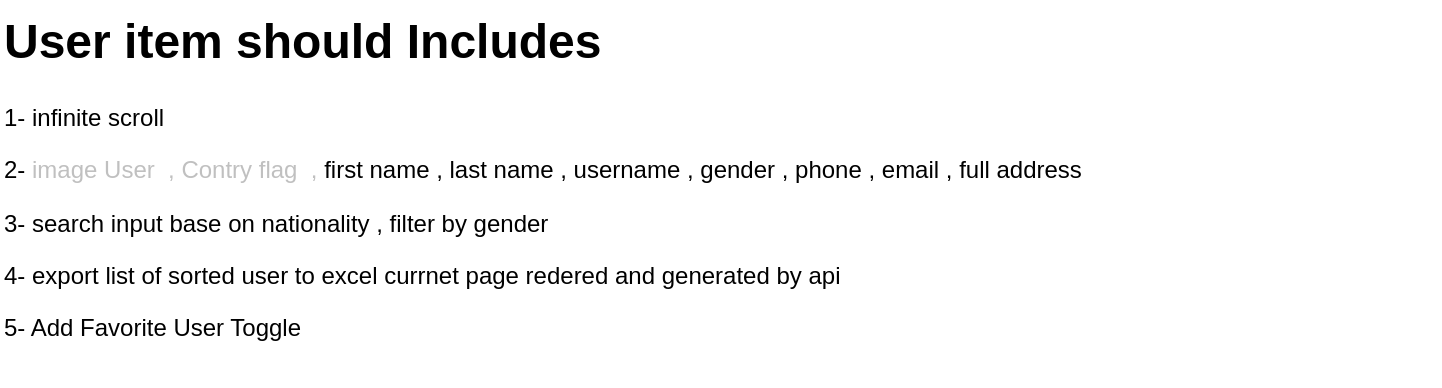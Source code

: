 <mxfile>
    <diagram id="ly_OZ7x1TZtxGnOOAobW" name="Page-1">
        <mxGraphModel dx="1332" dy="1594" grid="1" gridSize="10" guides="1" tooltips="1" connect="1" arrows="1" fold="1" page="1" pageScale="1" pageWidth="850" pageHeight="1100" math="0" shadow="0">
            <root>
                <mxCell id="0"/>
                <mxCell id="1" parent="0"/>
                <mxCell id="2" value="&lt;h1 style=&quot;margin-top: 0px;&quot;&gt;User item should Includes&lt;/h1&gt;&lt;p&gt;1- infinite scroll&lt;/p&gt;&lt;p&gt;2-&lt;font style=&quot;color: light-dark(rgb(0, 0, 0), rgb(255, 251, 249));&quot;&gt;&amp;nbsp;&lt;span style=&quot;background-color: transparent; color: rgb(192, 192, 192);&quot;&gt;image User&amp;nbsp; , Contry flag&lt;/span&gt;&lt;/font&gt;&lt;span style=&quot;color: rgb(192, 192, 192); background-color: transparent;&quot;&gt;&amp;nbsp; ,&amp;nbsp;&lt;/span&gt;&lt;span style=&quot;background-color: transparent;&quot;&gt;first name , last name , username , gender , phone , email , full address&lt;/span&gt;&lt;/p&gt;&lt;p&gt;&lt;span style=&quot;background-color: transparent;&quot;&gt;3- search input base on nationality , filter by gender&lt;/span&gt;&lt;/p&gt;&lt;p&gt;&lt;span style=&quot;background-color: transparent;&quot;&gt;4- export list of sorted user to excel currnet page redered and generated by api&lt;/span&gt;&lt;/p&gt;&lt;p&gt;&lt;span style=&quot;background-color: transparent;&quot;&gt;5- Add Favorite User Toggle&lt;/span&gt;&lt;/p&gt;" style="text;html=1;whiteSpace=wrap;overflow=hidden;rounded=0;" vertex="1" parent="1">
                    <mxGeometry x="10" y="70" width="720" height="190" as="geometry"/>
                </mxCell>
            </root>
        </mxGraphModel>
    </diagram>
</mxfile>